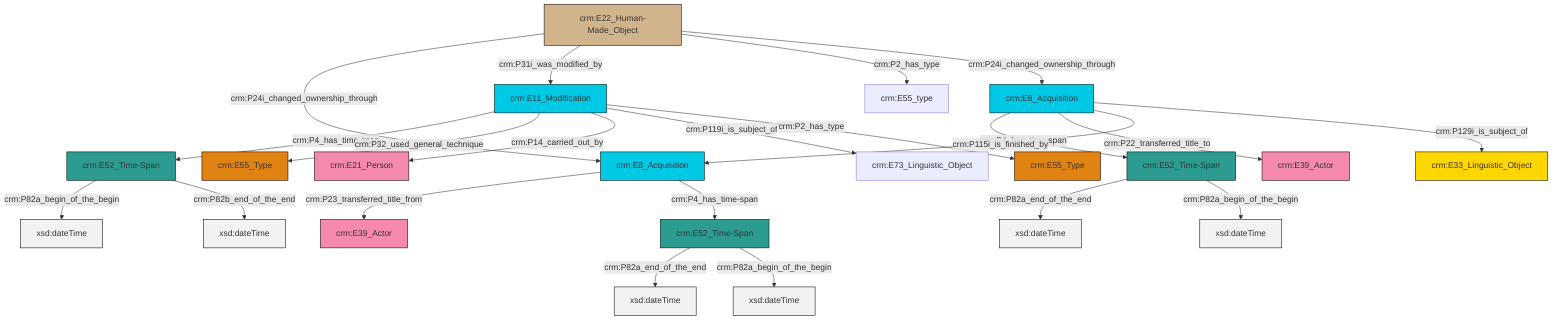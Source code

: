 graph TD
classDef Literal fill:#f2f2f2,stroke:#000000;
classDef CRM_Entity fill:#FFFFFF,stroke:#000000;
classDef Temporal_Entity fill:#00C9E6, stroke:#000000;
classDef Type fill:#E18312, stroke:#000000;
classDef Time-Span fill:#2C9C91, stroke:#000000;
classDef Appellation fill:#FFEB7F, stroke:#000000;
classDef Place fill:#008836, stroke:#000000;
classDef Persistent_Item fill:#B266B2, stroke:#000000;
classDef Conceptual_Object fill:#FFD700, stroke:#000000;
classDef Physical_Thing fill:#D2B48C, stroke:#000000;
classDef Actor fill:#f58aad, stroke:#000000;
classDef PC_Classes fill:#4ce600, stroke:#000000;
classDef Multi fill:#cccccc,stroke:#000000;

0["crm:E11_Modification"]:::Temporal_Entity -->|crm:P4_has_time-span| 4["crm:E52_Time-Span"]:::Time-Span
10["crm:E8_Acquisition"]:::Temporal_Entity -->|crm:P4_has_time-span| 11["crm:E52_Time-Span"]:::Time-Span
0["crm:E11_Modification"]:::Temporal_Entity -->|crm:P32_used_general_technique| 12["crm:E55_Type"]:::Type
0["crm:E11_Modification"]:::Temporal_Entity -->|crm:P14_carried_out_by| 6["crm:E21_Person"]:::Actor
15["crm:E8_Acquisition"]:::Temporal_Entity -->|crm:P23_transferred_title_from| 8["crm:E39_Actor"]:::Actor
17["crm:E22_Human-Made_Object"]:::Physical_Thing -->|crm:P24i_changed_ownership_through| 15["crm:E8_Acquisition"]:::Temporal_Entity
0["crm:E11_Modification"]:::Temporal_Entity -->|crm:P119i_is_subject_of| 18["crm:E73_Linguistic_Object"]:::Default
19["crm:E52_Time-Span"]:::Time-Span -->|crm:P82a_end_of_the_end| 20[xsd:dateTime]:::Literal
19["crm:E52_Time-Span"]:::Time-Span -->|crm:P82a_begin_of_the_begin| 23[xsd:dateTime]:::Literal
4["crm:E52_Time-Span"]:::Time-Span -->|crm:P82a_begin_of_the_begin| 25[xsd:dateTime]:::Literal
17["crm:E22_Human-Made_Object"]:::Physical_Thing -->|crm:P31i_was_modified_by| 0["crm:E11_Modification"]:::Temporal_Entity
11["crm:E52_Time-Span"]:::Time-Span -->|crm:P82a_end_of_the_end| 26[xsd:dateTime]:::Literal
17["crm:E22_Human-Made_Object"]:::Physical_Thing -->|crm:P2_has_type| 13["crm:E55_type"]:::Default
15["crm:E8_Acquisition"]:::Temporal_Entity -->|crm:P4_has_time-span| 19["crm:E52_Time-Span"]:::Time-Span
17["crm:E22_Human-Made_Object"]:::Physical_Thing -->|crm:P24i_changed_ownership_through| 10["crm:E8_Acquisition"]:::Temporal_Entity
11["crm:E52_Time-Span"]:::Time-Span -->|crm:P82a_begin_of_the_begin| 30[xsd:dateTime]:::Literal
10["crm:E8_Acquisition"]:::Temporal_Entity -->|crm:P22_transferred_title_to| 31["crm:E39_Actor"]:::Actor
10["crm:E8_Acquisition"]:::Temporal_Entity -->|crm:P115i_is_finished_by| 15["crm:E8_Acquisition"]:::Temporal_Entity
10["crm:E8_Acquisition"]:::Temporal_Entity -->|crm:P129i_is_subject_of| 2["crm:E33_Linguistic_Object"]:::Conceptual_Object
0["crm:E11_Modification"]:::Temporal_Entity -->|crm:P2_has_type| 21["crm:E55_Type"]:::Type
4["crm:E52_Time-Span"]:::Time-Span -->|crm:P82b_end_of_the_end| 33[xsd:dateTime]:::Literal